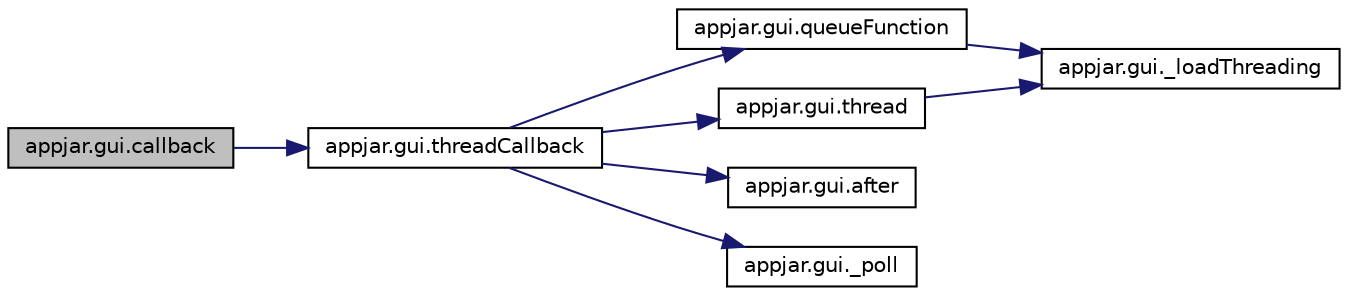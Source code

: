 digraph "appjar.gui.callback"
{
  edge [fontname="Helvetica",fontsize="10",labelfontname="Helvetica",labelfontsize="10"];
  node [fontname="Helvetica",fontsize="10",shape=record];
  rankdir="LR";
  Node863 [label="appjar.gui.callback",height=0.2,width=0.4,color="black", fillcolor="grey75", style="filled", fontcolor="black"];
  Node863 -> Node864 [color="midnightblue",fontsize="10",style="solid",fontname="Helvetica"];
  Node864 [label="appjar.gui.threadCallback",height=0.2,width=0.4,color="black", fillcolor="white", style="filled",URL="$classappjar_1_1gui.html#a5eea471867fa8c775a474c34181abad3"];
  Node864 -> Node865 [color="midnightblue",fontsize="10",style="solid",fontname="Helvetica"];
  Node865 [label="appjar.gui.queueFunction",height=0.2,width=0.4,color="black", fillcolor="white", style="filled",URL="$classappjar_1_1gui.html#a4e49b2e9ac6a35cb037ddf685a28692e"];
  Node865 -> Node866 [color="midnightblue",fontsize="10",style="solid",fontname="Helvetica"];
  Node866 [label="appjar.gui._loadThreading",height=0.2,width=0.4,color="black", fillcolor="white", style="filled",URL="$classappjar_1_1gui.html#af7f64c964f3488ca8c13296f8c683b0c"];
  Node864 -> Node867 [color="midnightblue",fontsize="10",style="solid",fontname="Helvetica"];
  Node867 [label="appjar.gui.thread",height=0.2,width=0.4,color="black", fillcolor="white", style="filled",URL="$classappjar_1_1gui.html#ad03085938c4f3620081998cbea2aaa5e"];
  Node867 -> Node866 [color="midnightblue",fontsize="10",style="solid",fontname="Helvetica"];
  Node864 -> Node868 [color="midnightblue",fontsize="10",style="solid",fontname="Helvetica"];
  Node868 [label="appjar.gui.after",height=0.2,width=0.4,color="black", fillcolor="white", style="filled",URL="$classappjar_1_1gui.html#a1fde7d8815e07abdeec5f885eebf3080"];
  Node864 -> Node869 [color="midnightblue",fontsize="10",style="solid",fontname="Helvetica"];
  Node869 [label="appjar.gui._poll",height=0.2,width=0.4,color="black", fillcolor="white", style="filled",URL="$classappjar_1_1gui.html#a5d715374b39672c5db1139f5c552dd87"];
}
